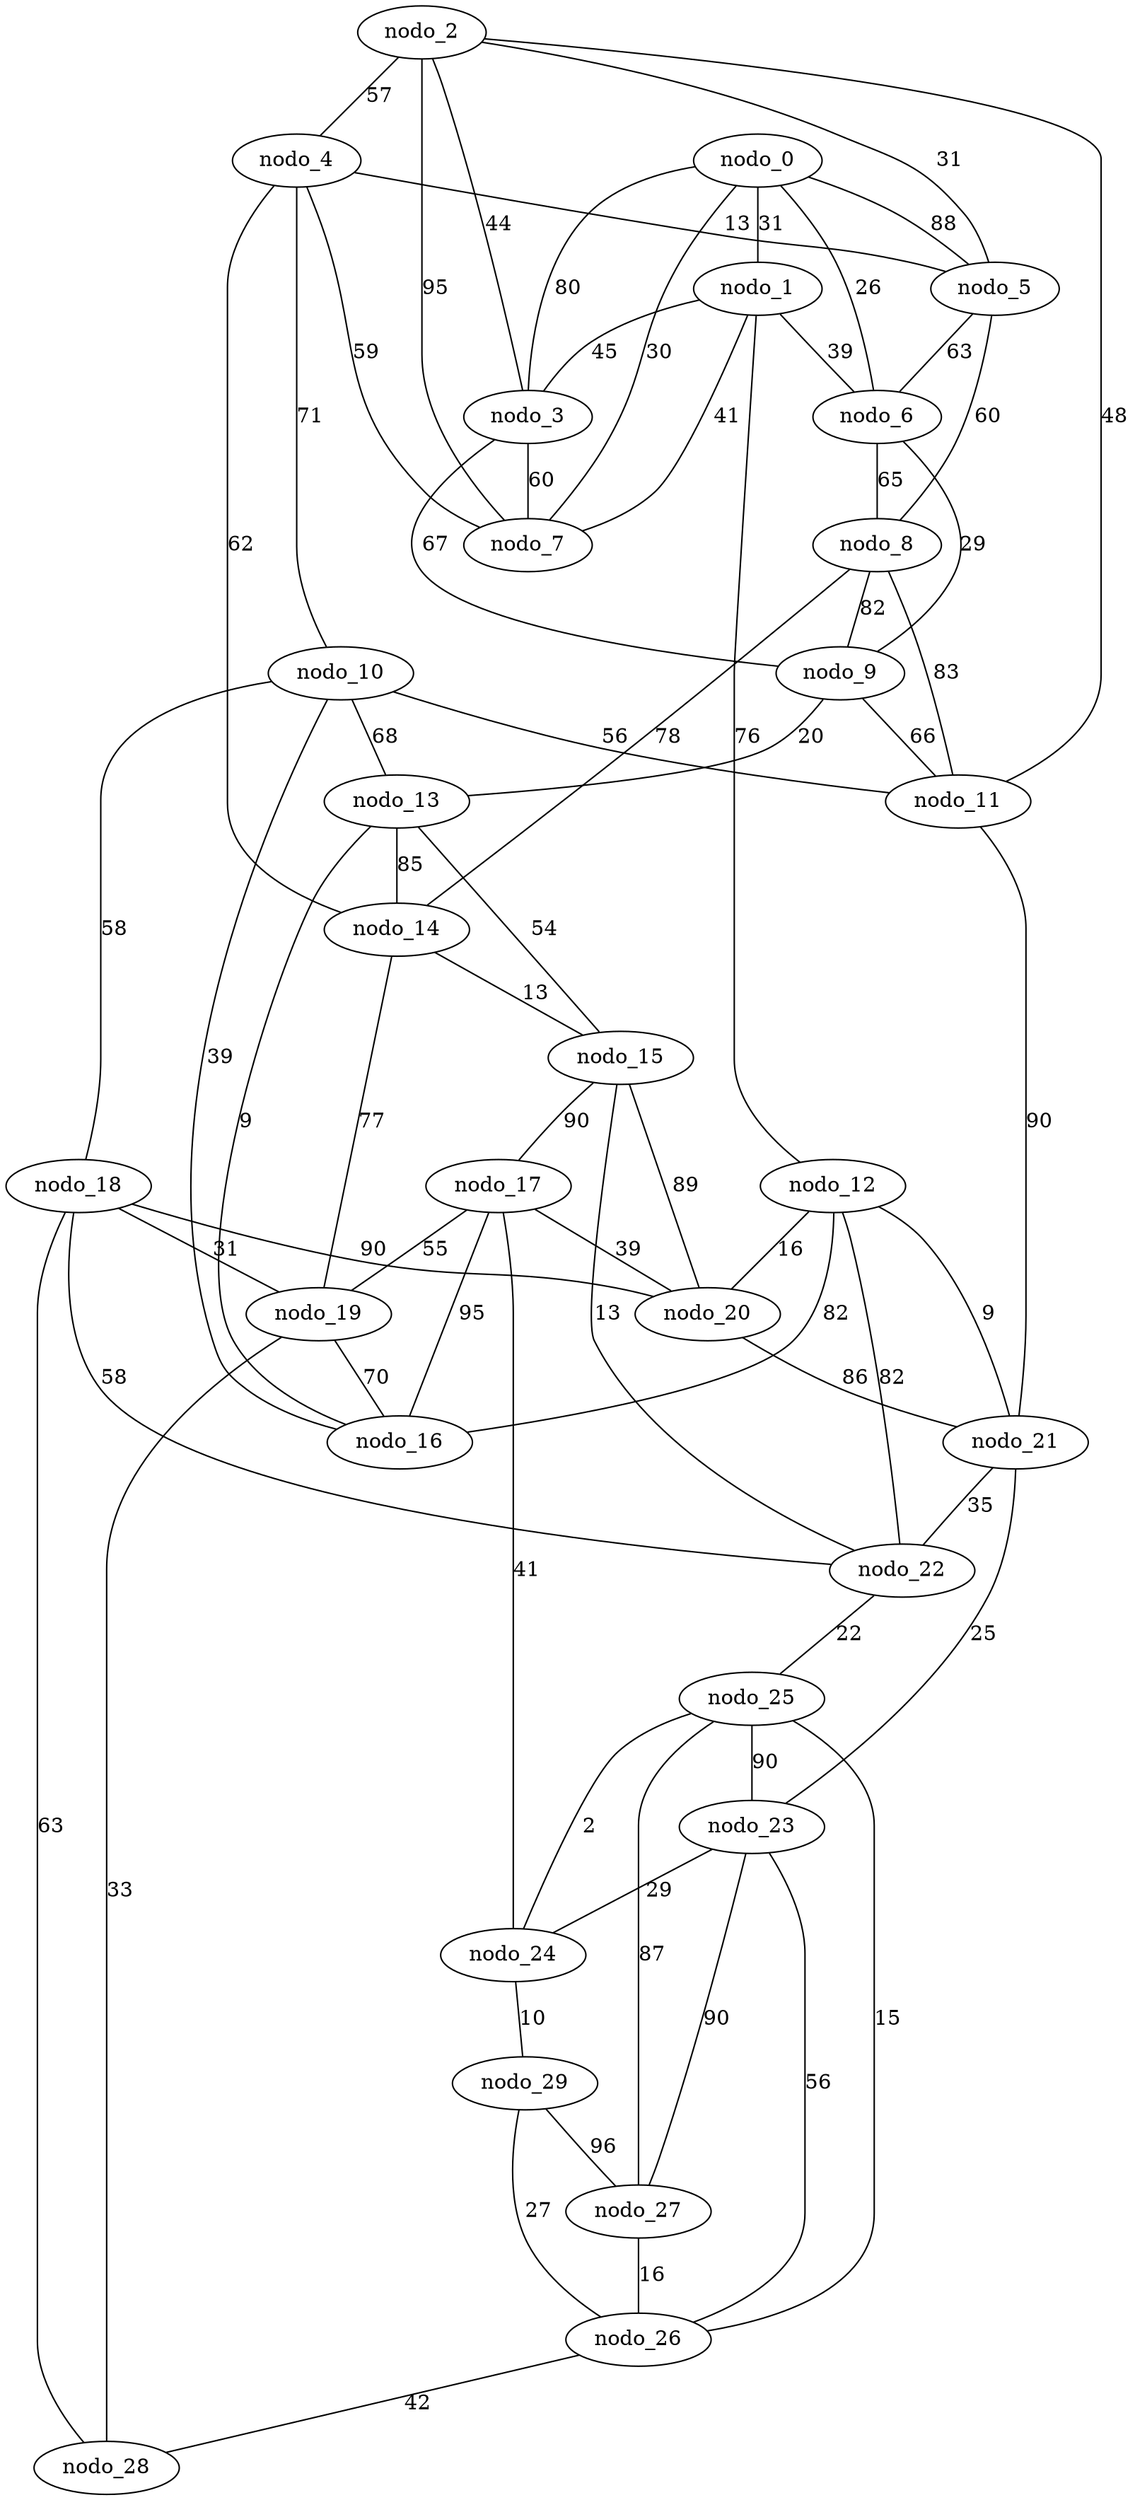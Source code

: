graph gen_BarabasiAlbert_30 {
  nodo_10 -- nodo_11 [label=56 weight=56];
  nodo_10 -- nodo_13 [label=68 weight=68];
  nodo_14 -- nodo_15 [label=13 weight=13];
  nodo_10 -- nodo_16 [label=39 weight=39];
  nodo_18 -- nodo_19 [label=31 weight=31];
  nodo_10 -- nodo_18 [label=58 weight=58];
  nodo_14 -- nodo_19 [label=77 weight=77];
  nodo_8 -- nodo_14 [label=78 weight=78];
  nodo_4 -- nodo_10 [label=71 weight=71];
  nodo_18 -- nodo_28 [label=63 weight=63];
  nodo_18 -- nodo_22 [label=58 weight=58];
  nodo_4 -- nodo_14 [label=62 weight=62];
  nodo_21 -- nodo_22 [label=35 weight=35];
  nodo_25 -- nodo_26 [label=15 weight=15];
  nodo_18 -- nodo_20 [label=90 weight=90];
  nodo_8 -- nodo_11 [label=83 weight=83];
  nodo_23 -- nodo_21 [label=25 weight=25];
  nodo_1 -- nodo_3 [label=45 weight=45];
  nodo_27 -- nodo_26 [label=16 weight=16];
  nodo_27 -- nodo_25 [label=87 weight=87];
  nodo_1 -- nodo_6 [label=39 weight=39];
  nodo_1 -- nodo_7 [label=41 weight=41];
  nodo_13 -- nodo_15 [label=54 weight=54];
  nodo_3 -- nodo_7 [label=60 weight=60];
  nodo_13 -- nodo_14 [label=85 weight=85];
  nodo_5 -- nodo_6 [label=63 weight=63];
  nodo_3 -- nodo_9 [label=67 weight=67];
  nodo_17 -- nodo_19 [label=55 weight=55];
  nodo_5 -- nodo_8 [label=60 weight=60];
  nodo_16 -- nodo_13 [label=9 weight=9];
  nodo_17 -- nodo_24 [label=41 weight=41];
  nodo_20 -- nodo_21 [label=86 weight=86];
  nodo_24 -- nodo_25 [label=2 weight=2];
  nodo_17 -- nodo_20 [label=39 weight=39];
  nodo_24 -- nodo_29 [label=10 weight=10];
  nodo_12 -- nodo_16 [label=82 weight=82];
  nodo_16 -- nodo_17 [label=95 weight=95];
  nodo_19 -- nodo_16 [label=70 weight=70];
  nodo_12 -- nodo_22 [label=82 weight=82];
  nodo_2 -- nodo_11 [label=48 weight=48];
  nodo_12 -- nodo_20 [label=16 weight=16];
  nodo_12 -- nodo_21 [label=9 weight=9];
  nodo_23 -- nodo_24 [label=29 weight=29];
  nodo_23 -- nodo_27 [label=90 weight=90];
  nodo_23 -- nodo_26 [label=56 weight=56];
  nodo_0 -- nodo_1 [label=31 weight=31];
  nodo_0 -- nodo_3 [label=80 weight=80];
  nodo_0 -- nodo_5 [label=88 weight=88];
  nodo_2 -- nodo_3 [label=44 weight=44];
  nodo_29 -- nodo_27 [label=96 weight=96];
  nodo_0 -- nodo_6 [label=26 weight=26];
  nodo_2 -- nodo_4 [label=57 weight=57];
  nodo_25 -- nodo_23 [label=90 weight=90];
  nodo_29 -- nodo_26 [label=27 weight=27];
  nodo_0 -- nodo_7 [label=30 weight=30];
  nodo_2 -- nodo_5 [label=31 weight=31];
  nodo_2 -- nodo_7 [label=95 weight=95];
  nodo_4 -- nodo_5 [label=13 weight=13];
  nodo_4 -- nodo_7 [label=59 weight=59];
  nodo_15 -- nodo_17 [label=90 weight=90];
  nodo_6 -- nodo_8 [label=65 weight=65];
  nodo_6 -- nodo_9 [label=29 weight=29];
  nodo_19 -- nodo_28 [label=33 weight=33];
  nodo_8 -- nodo_9 [label=82 weight=82];
  nodo_9 -- nodo_13 [label=20 weight=20];
  nodo_11 -- nodo_21 [label=90 weight=90];
  nodo_15 -- nodo_20 [label=89 weight=89];
  nodo_15 -- nodo_22 [label=13 weight=13];
  nodo_1 -- nodo_12 [label=76 weight=76];
  nodo_22 -- nodo_25 [label=22 weight=22];
  nodo_26 -- nodo_28 [label=42 weight=42];
  nodo_9 -- nodo_11 [label=66 weight=66];
}